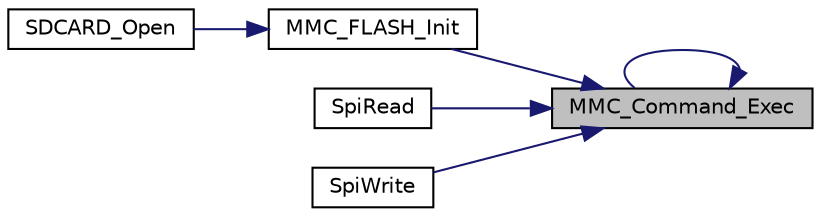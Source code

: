 digraph "MMC_Command_Exec"
{
 // LATEX_PDF_SIZE
  edge [fontname="Helvetica",fontsize="10",labelfontname="Helvetica",labelfontsize="10"];
  node [fontname="Helvetica",fontsize="10",shape=record];
  rankdir="RL";
  Node1 [label="MMC_Command_Exec",height=0.2,width=0.4,color="black", fillcolor="grey75", style="filled", fontcolor="black",tooltip="This function is used to Send SDCARD CMD and Receive Response."];
  Node1 -> Node1 [dir="back",color="midnightblue",fontsize="10",style="solid",fontname="Helvetica"];
  Node1 -> Node2 [dir="back",color="midnightblue",fontsize="10",style="solid",fontname="Helvetica"];
  Node2 [label="MMC_FLASH_Init",height=0.2,width=0.4,color="black", fillcolor="white", style="filled",URL="$d3/df3/group___n_a_n_o100___s_d_c_a_r_d___e_x_p_o_r_t_e_d___f_u_n_c_t_i_o_n_s.html#ga6fca6af47875a8b09ea83310df7955b6",tooltip="This function is used to initialize the flash card."];
  Node2 -> Node3 [dir="back",color="midnightblue",fontsize="10",style="solid",fontname="Helvetica"];
  Node3 [label="SDCARD_Open",height=0.2,width=0.4,color="black", fillcolor="white", style="filled",URL="$d3/df3/group___n_a_n_o100___s_d_c_a_r_d___e_x_p_o_r_t_e_d___f_u_n_c_t_i_o_n_s.html#ga0d1dcbc2556db3fc9e3c3111b8a55b85",tooltip="This function is used to Open GPIO function and initial SDCARD."];
  Node1 -> Node4 [dir="back",color="midnightblue",fontsize="10",style="solid",fontname="Helvetica"];
  Node4 [label="SpiRead",height=0.2,width=0.4,color="black", fillcolor="white", style="filled",URL="$d3/df3/group___n_a_n_o100___s_d_c_a_r_d___e_x_p_o_r_t_e_d___f_u_n_c_t_i_o_n_s.html#ga53822494332506a2799e99df7fd929ff",tooltip="This function is used to Get data from SD card."];
  Node1 -> Node5 [dir="back",color="midnightblue",fontsize="10",style="solid",fontname="Helvetica"];
  Node5 [label="SpiWrite",height=0.2,width=0.4,color="black", fillcolor="white", style="filled",URL="$d3/df3/group___n_a_n_o100___s_d_c_a_r_d___e_x_p_o_r_t_e_d___f_u_n_c_t_i_o_n_s.html#ga2f4ec7ecb036e8bf99b7caf197cbc1d7",tooltip="This function is used to store data into SD card."];
}
